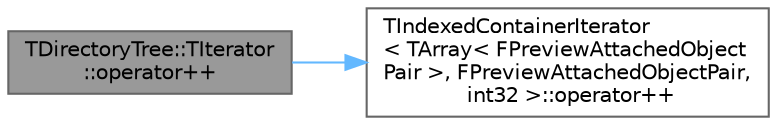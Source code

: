 digraph "TDirectoryTree::TIterator::operator++"
{
 // INTERACTIVE_SVG=YES
 // LATEX_PDF_SIZE
  bgcolor="transparent";
  edge [fontname=Helvetica,fontsize=10,labelfontname=Helvetica,labelfontsize=10];
  node [fontname=Helvetica,fontsize=10,shape=box,height=0.2,width=0.4];
  rankdir="LR";
  Node1 [id="Node000001",label="TDirectoryTree::TIterator\l::operator++",height=0.2,width=0.4,color="gray40", fillcolor="grey60", style="filled", fontcolor="black",tooltip=" "];
  Node1 -> Node2 [id="edge1_Node000001_Node000002",color="steelblue1",style="solid",tooltip=" "];
  Node2 [id="Node000002",label="TIndexedContainerIterator\l\< TArray\< FPreviewAttachedObject\lPair \>, FPreviewAttachedObjectPair,\l int32 \>::operator++",height=0.2,width=0.4,color="grey40", fillcolor="white", style="filled",URL="$d4/d2c/classTIndexedContainerIterator.html#ad2cf2e6933bbaf7ed5eab573664d7a88",tooltip=" "];
}

